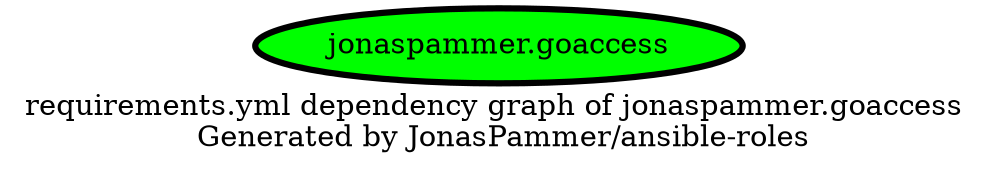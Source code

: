 digraph hierarchy {
  label = "requirements.yml dependency graph of jonaspammer.goaccess \n Generated by JonasPammer/ansible-roles" ;
  overlap=false

  {
    "jonaspammer.goaccess" [fillcolor=green style=filled penwidth=3]
  }


}